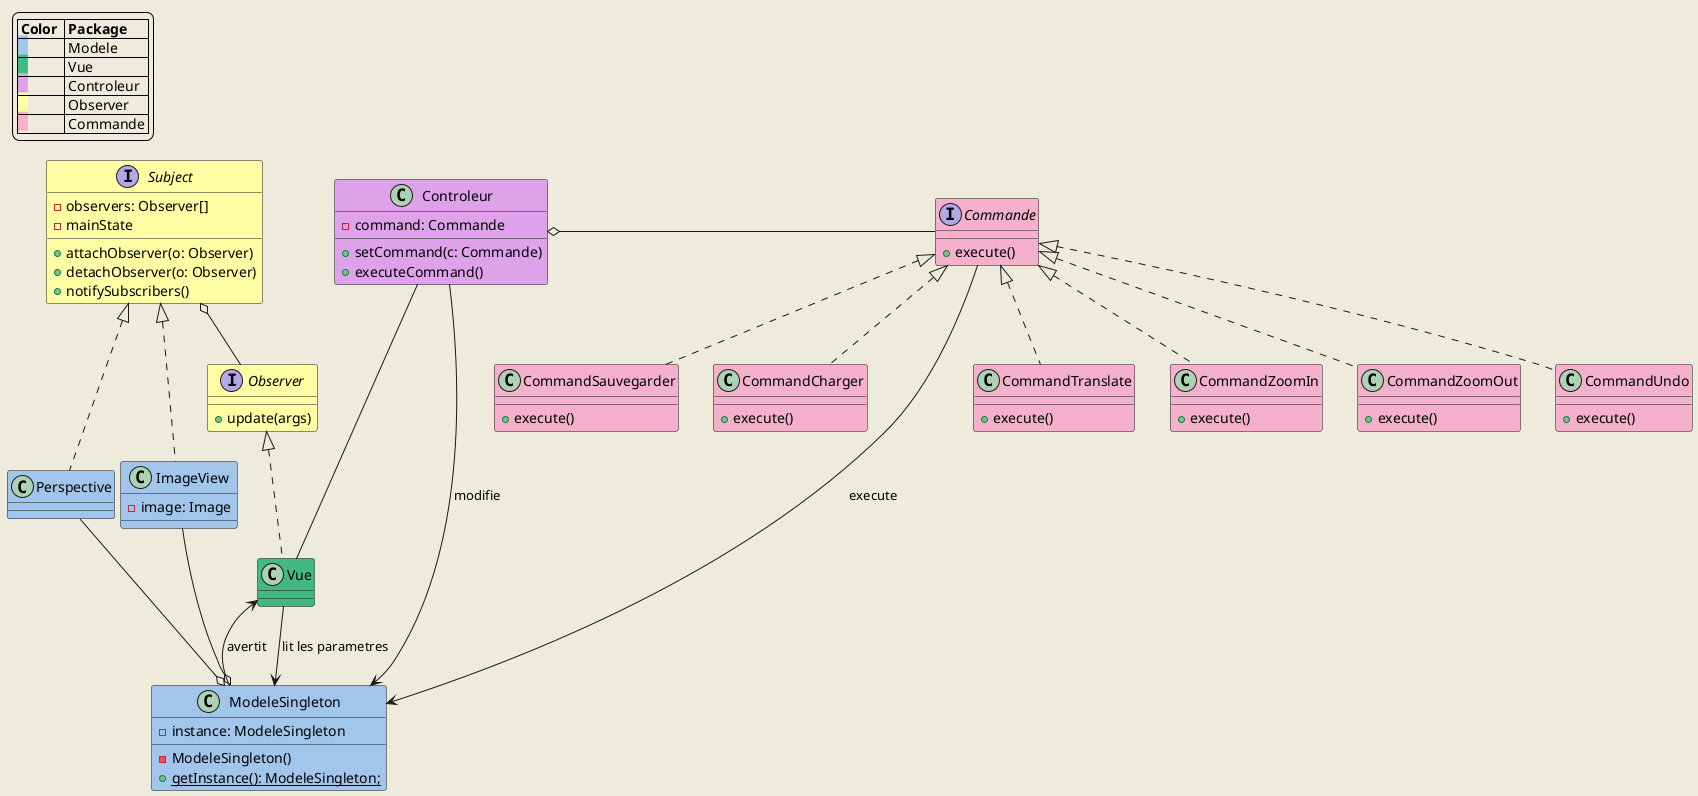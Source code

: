 @startuml


skinparam backgroundColor #EEEBDC

legend top left
 |= Color  |= Package |
 |<back:#a2c5eb>   </back>| Modele |
 |<back:#42b883>   </back>| Vue |
 |<back:#dea2eb>   </back>| Controleur |
 |<back:#FEFFA5>   </back>| Observer |
 |<back:#F5B0CB>   </back>| Commande |
 endlegend




    '----------OBSERVER--------------'
    interface Observer #FEFFA5{
        +update(args)
    }

    interface Subject #FEFFA5{
        -observers: Observer[]
        -mainState

        +attachObserver(o: Observer)
        +detachObserver(o: Observer)
        +notifySubscribers()

    }
    '-----------OBSERVER--------------'



    '-----------COMMAND--------------'
    interface Commande #F5B0CB {
        +execute()
    }

    class CommandTranslate #F5B0CB implements Commande{
        +execute()
   
    }

    class CommandZoomIn #F5B0CB implements Commande{
        +execute()
   
    }

    class CommandZoomOut #F5B0CB implements Commande{
        +execute()
   
    }

    class CommandUndo #F5B0CB implements Commande{
        +execute()
    }
    
    class CommandSauvegarder #F5B0CB implements Commande{
        +execute()
    }

    class CommandCharger #F5B0CB implements Commande{
        +execute()
    }
    
    '-----------COMMAND--------------'



    class ModeleSingleton #a2c5eb {
        -instance: ModeleSingleton

        -ModeleSingleton()
        + {static} getInstance(): ModeleSingleton;
    }

    class Perspective #a2c5eb implements Subject{

    }

    class ImageView #a2c5eb implements Subject{

        -image: Image
    }

    class Controleur #dea2eb{

        -command: Commande
        +setCommand(c: Commande)
        +executeCommand()


    }

    class Vue #42b883 implements Observer {}




    Subject o-- Observer

    ModeleSingleton o-u- Perspective
    ModeleSingleton o-u- ImageView

    ModeleSingleton <-- Controleur: modifie
    Vue -up- Controleur

    Vue <-- ModeleSingleton: avertit
    Vue --> ModeleSingleton: lit les parametres


    Commande -l-o Controleur 

    Commande ----> ModeleSingleton : execute

@enduml

Command = Invoker

Chaque panneau va chercher du modele 
les informations de sa perspective respective
